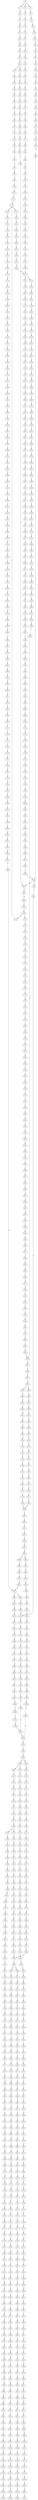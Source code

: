 strict digraph  {
	S0 -> S1 [ label = T ];
	S0 -> S2 [ label = C ];
	S0 -> S3 [ label = G ];
	S1 -> S4 [ label = G ];
	S2 -> S5 [ label = G ];
	S3 -> S6 [ label = G ];
	S4 -> S7 [ label = C ];
	S5 -> S8 [ label = C ];
	S6 -> S9 [ label = C ];
	S7 -> S10 [ label = G ];
	S8 -> S11 [ label = G ];
	S9 -> S12 [ label = T ];
	S10 -> S13 [ label = T ];
	S11 -> S14 [ label = T ];
	S12 -> S15 [ label = T ];
	S13 -> S16 [ label = C ];
	S14 -> S17 [ label = C ];
	S15 -> S18 [ label = C ];
	S16 -> S19 [ label = G ];
	S17 -> S20 [ label = G ];
	S18 -> S21 [ label = G ];
	S19 -> S22 [ label = A ];
	S20 -> S23 [ label = T ];
	S21 -> S24 [ label = A ];
	S22 -> S25 [ label = A ];
	S23 -> S26 [ label = G ];
	S24 -> S27 [ label = A ];
	S25 -> S28 [ label = C ];
	S26 -> S29 [ label = C ];
	S27 -> S30 [ label = C ];
	S28 -> S31 [ label = C ];
	S28 -> S32 [ label = A ];
	S29 -> S33 [ label = A ];
	S30 -> S34 [ label = A ];
	S31 -> S35 [ label = T ];
	S32 -> S36 [ label = C ];
	S33 -> S37 [ label = T ];
	S34 -> S38 [ label = C ];
	S35 -> S39 [ label = T ];
	S36 -> S40 [ label = C ];
	S37 -> S41 [ label = C ];
	S38 -> S42 [ label = G ];
	S39 -> S43 [ label = C ];
	S40 -> S44 [ label = C ];
	S41 -> S45 [ label = C ];
	S42 -> S46 [ label = C ];
	S43 -> S47 [ label = G ];
	S44 -> S48 [ label = G ];
	S45 -> S49 [ label = G ];
	S46 -> S50 [ label = G ];
	S47 -> S51 [ label = T ];
	S48 -> S52 [ label = T ];
	S49 -> S53 [ label = C ];
	S50 -> S54 [ label = C ];
	S51 -> S55 [ label = A ];
	S52 -> S56 [ label = A ];
	S53 -> S57 [ label = A ];
	S54 -> S58 [ label = A ];
	S55 -> S59 [ label = C ];
	S56 -> S60 [ label = C ];
	S57 -> S61 [ label = C ];
	S58 -> S62 [ label = C ];
	S59 -> S63 [ label = T ];
	S60 -> S64 [ label = G ];
	S61 -> S65 [ label = G ];
	S62 -> S66 [ label = G ];
	S63 -> S67 [ label = T ];
	S64 -> S68 [ label = T ];
	S65 -> S69 [ label = T ];
	S66 -> S70 [ label = T ];
	S67 -> S71 [ label = C ];
	S68 -> S72 [ label = C ];
	S69 -> S73 [ label = C ];
	S70 -> S74 [ label = C ];
	S71 -> S75 [ label = A ];
	S72 -> S76 [ label = C ];
	S73 -> S77 [ label = G ];
	S74 -> S78 [ label = C ];
	S75 -> S79 [ label = A ];
	S76 -> S80 [ label = A ];
	S77 -> S81 [ label = A ];
	S78 -> S82 [ label = A ];
	S79 -> S83 [ label = G ];
	S80 -> S84 [ label = G ];
	S81 -> S85 [ label = G ];
	S82 -> S86 [ label = G ];
	S83 -> S87 [ label = C ];
	S84 -> S88 [ label = C ];
	S85 -> S89 [ label = C ];
	S86 -> S90 [ label = C ];
	S87 -> S91 [ label = G ];
	S88 -> S92 [ label = G ];
	S89 -> S93 [ label = G ];
	S90 -> S94 [ label = T ];
	S90 -> S92 [ label = G ];
	S91 -> S95 [ label = A ];
	S92 -> S96 [ label = A ];
	S93 -> S97 [ label = A ];
	S94 -> S98 [ label = T ];
	S95 -> S99 [ label = G ];
	S96 -> S100 [ label = G ];
	S97 -> S101 [ label = G ];
	S98 -> S102 [ label = C ];
	S99 -> S103 [ label = T ];
	S100 -> S104 [ label = T ];
	S101 -> S105 [ label = T ];
	S102 -> S106 [ label = A ];
	S103 -> S107 [ label = C ];
	S104 -> S108 [ label = C ];
	S105 -> S109 [ label = C ];
	S106 -> S110 [ label = C ];
	S107 -> S111 [ label = C ];
	S108 -> S112 [ label = C ];
	S108 -> S113 [ label = T ];
	S109 -> S114 [ label = G ];
	S110 -> S115 [ label = G ];
	S111 -> S116 [ label = C ];
	S112 -> S116 [ label = C ];
	S113 -> S117 [ label = C ];
	S114 -> S118 [ label = A ];
	S115 -> S119 [ label = C ];
	S116 -> S120 [ label = T ];
	S116 -> S121 [ label = G ];
	S117 -> S122 [ label = G ];
	S118 -> S123 [ label = A ];
	S119 -> S124 [ label = C ];
	S120 -> S125 [ label = C ];
	S121 -> S126 [ label = C ];
	S122 -> S127 [ label = T ];
	S123 -> S128 [ label = C ];
	S124 -> S129 [ label = C ];
	S125 -> S130 [ label = C ];
	S126 -> S131 [ label = C ];
	S127 -> S132 [ label = C ];
	S128 -> S133 [ label = C ];
	S129 -> S134 [ label = T ];
	S130 -> S135 [ label = G ];
	S131 -> S136 [ label = T ];
	S132 -> S137 [ label = T ];
	S133 -> S138 [ label = T ];
	S134 -> S139 [ label = T ];
	S135 -> S140 [ label = G ];
	S136 -> S141 [ label = G ];
	S137 -> S142 [ label = G ];
	S138 -> S143 [ label = G ];
	S139 -> S144 [ label = C ];
	S140 -> S145 [ label = T ];
	S141 -> S146 [ label = T ];
	S142 -> S147 [ label = T ];
	S143 -> S148 [ label = T ];
	S144 -> S149 [ label = A ];
	S145 -> S150 [ label = C ];
	S146 -> S151 [ label = C ];
	S147 -> S152 [ label = T ];
	S148 -> S153 [ label = C ];
	S149 -> S154 [ label = T ];
	S150 -> S155 [ label = T ];
	S151 -> S156 [ label = G ];
	S152 -> S157 [ label = C ];
	S153 -> S158 [ label = G ];
	S154 -> S159 [ label = C ];
	S155 -> S160 [ label = G ];
	S156 -> S161 [ label = C ];
	S157 -> S162 [ label = C ];
	S158 -> S163 [ label = C ];
	S159 -> S164 [ label = C ];
	S160 -> S165 [ label = G ];
	S161 -> S166 [ label = G ];
	S162 -> S167 [ label = G ];
	S163 -> S168 [ label = G ];
	S164 -> S169 [ label = A ];
	S165 -> S170 [ label = A ];
	S166 -> S171 [ label = C ];
	S167 -> S172 [ label = T ];
	S168 -> S171 [ label = C ];
	S169 -> S173 [ label = G ];
	S170 -> S174 [ label = G ];
	S171 -> S175 [ label = G ];
	S171 -> S176 [ label = A ];
	S172 -> S177 [ label = G ];
	S173 -> S178 [ label = A ];
	S174 -> S179 [ label = G ];
	S175 -> S180 [ label = A ];
	S176 -> S181 [ label = A ];
	S177 -> S182 [ label = G ];
	S178 -> S183 [ label = A ];
	S179 -> S184 [ label = G ];
	S180 -> S185 [ label = G ];
	S181 -> S186 [ label = C ];
	S182 -> S187 [ label = C ];
	S183 -> S188 [ label = C ];
	S184 -> S189 [ label = T ];
	S185 -> S190 [ label = C ];
	S186 -> S191 [ label = C ];
	S187 -> S192 [ label = C ];
	S188 -> S193 [ label = C ];
	S189 -> S194 [ label = G ];
	S190 -> S195 [ label = A ];
	S191 -> S196 [ label = C ];
	S192 -> S197 [ label = C ];
	S193 -> S198 [ label = A ];
	S193 -> S199 [ label = G ];
	S194 -> S200 [ label = T ];
	S195 -> S201 [ label = G ];
	S196 -> S202 [ label = G ];
	S197 -> S203 [ label = G ];
	S198 -> S204 [ label = G ];
	S198 -> S205 [ label = C ];
	S199 -> S206 [ label = G ];
	S200 -> S207 [ label = T ];
	S201 -> S208 [ label = T ];
	S202 -> S209 [ label = T ];
	S203 -> S210 [ label = T ];
	S204 -> S211 [ label = A ];
	S205 -> S212 [ label = C ];
	S206 -> S213 [ label = A ];
	S207 -> S214 [ label = C ];
	S208 -> S215 [ label = G ];
	S209 -> S216 [ label = A ];
	S210 -> S217 [ label = C ];
	S211 -> S218 [ label = C ];
	S212 -> S219 [ label = A ];
	S213 -> S220 [ label = C ];
	S214 -> S221 [ label = C ];
	S215 -> S222 [ label = C ];
	S216 -> S223 [ label = C ];
	S217 -> S224 [ label = C ];
	S218 -> S225 [ label = T ];
	S219 -> S226 [ label = C ];
	S220 -> S227 [ label = G ];
	S221 -> S228 [ label = A ];
	S222 -> S229 [ label = A ];
	S223 -> S230 [ label = A ];
	S224 -> S231 [ label = A ];
	S225 -> S232 [ label = C ];
	S226 -> S233 [ label = C ];
	S227 -> S234 [ label = C ];
	S228 -> S235 [ label = G ];
	S229 -> S236 [ label = A ];
	S230 -> S237 [ label = G ];
	S231 -> S238 [ label = G ];
	S232 -> S239 [ label = C ];
	S233 -> S240 [ label = C ];
	S234 -> S241 [ label = C ];
	S235 -> S242 [ label = C ];
	S236 -> S243 [ label = C ];
	S237 -> S244 [ label = C ];
	S238 -> S245 [ label = T ];
	S239 -> S246 [ label = C ];
	S240 -> S247 [ label = C ];
	S241 -> S248 [ label = C ];
	S242 -> S249 [ label = A ];
	S243 -> S250 [ label = A ];
	S244 -> S251 [ label = A ];
	S245 -> S252 [ label = A ];
	S246 -> S253 [ label = A ];
	S247 -> S254 [ label = T ];
	S248 -> S255 [ label = A ];
	S249 -> S256 [ label = G ];
	S250 -> S257 [ label = G ];
	S251 -> S258 [ label = G ];
	S252 -> S259 [ label = G ];
	S253 -> S260 [ label = T ];
	S254 -> S261 [ label = T ];
	S255 -> S262 [ label = T ];
	S256 -> S263 [ label = A ];
	S257 -> S264 [ label = C ];
	S258 -> S265 [ label = G ];
	S259 -> S266 [ label = C ];
	S260 -> S267 [ label = C ];
	S261 -> S268 [ label = C ];
	S262 -> S269 [ label = C ];
	S263 -> S270 [ label = T ];
	S264 -> S271 [ label = T ];
	S265 -> S272 [ label = T ];
	S266 -> S273 [ label = T ];
	S267 -> S274 [ label = T ];
	S268 -> S275 [ label = C ];
	S268 -> S276 [ label = G ];
	S269 -> S277 [ label = G ];
	S270 -> S278 [ label = A ];
	S271 -> S279 [ label = A ];
	S272 -> S280 [ label = G ];
	S273 -> S281 [ label = C ];
	S274 -> S282 [ label = G ];
	S275 -> S283 [ label = T ];
	S276 -> S284 [ label = A ];
	S277 -> S285 [ label = T ];
	S278 -> S286 [ label = A ];
	S279 -> S287 [ label = C ];
	S280 -> S288 [ label = C ];
	S281 -> S289 [ label = C ];
	S282 -> S290 [ label = C ];
	S283 -> S291 [ label = G ];
	S284 -> S292 [ label = T ];
	S285 -> S293 [ label = C ];
	S286 -> S294 [ label = A ];
	S287 -> S295 [ label = G ];
	S288 -> S296 [ label = A ];
	S289 -> S297 [ label = A ];
	S290 -> S298 [ label = C ];
	S291 -> S299 [ label = T ];
	S292 -> S300 [ label = C ];
	S293 -> S301 [ label = C ];
	S294 -> S302 [ label = A ];
	S295 -> S303 [ label = A ];
	S296 -> S304 [ label = C ];
	S297 -> S305 [ label = C ];
	S298 -> S306 [ label = A ];
	S299 -> S307 [ label = C ];
	S300 -> S308 [ label = G ];
	S301 -> S309 [ label = T ];
	S302 -> S310 [ label = A ];
	S303 -> S311 [ label = G ];
	S304 -> S312 [ label = G ];
	S305 -> S313 [ label = C ];
	S306 -> S314 [ label = G ];
	S307 -> S315 [ label = C ];
	S308 -> S316 [ label = T ];
	S309 -> S317 [ label = C ];
	S310 -> S318 [ label = C ];
	S311 -> S319 [ label = A ];
	S312 -> S320 [ label = C ];
	S313 -> S321 [ label = G ];
	S314 -> S322 [ label = T ];
	S315 -> S323 [ label = T ];
	S316 -> S324 [ label = T ];
	S317 -> S325 [ label = T ];
	S318 -> S326 [ label = T ];
	S319 -> S327 [ label = A ];
	S320 -> S328 [ label = G ];
	S321 -> S329 [ label = G ];
	S322 -> S330 [ label = C ];
	S323 -> S331 [ label = T ];
	S324 -> S332 [ label = T ];
	S325 -> S333 [ label = T ];
	S326 -> S334 [ label = T ];
	S327 -> S335 [ label = C ];
	S328 -> S336 [ label = G ];
	S329 -> S337 [ label = A ];
	S330 -> S338 [ label = G ];
	S331 -> S339 [ label = G ];
	S332 -> S340 [ label = G ];
	S333 -> S341 [ label = C ];
	S334 -> S342 [ label = T ];
	S335 -> S343 [ label = T ];
	S336 -> S344 [ label = T ];
	S337 -> S345 [ label = C ];
	S338 -> S346 [ label = T ];
	S339 -> S347 [ label = T ];
	S340 -> S348 [ label = T ];
	S341 -> S349 [ label = T ];
	S342 -> S350 [ label = G ];
	S343 -> S351 [ label = G ];
	S344 -> S352 [ label = G ];
	S345 -> S353 [ label = G ];
	S346 -> S354 [ label = A ];
	S347 -> S355 [ label = A ];
	S348 -> S356 [ label = A ];
	S349 -> S357 [ label = C ];
	S350 -> S358 [ label = C ];
	S351 -> S359 [ label = G ];
	S352 -> S360 [ label = C ];
	S353 -> S361 [ label = T ];
	S354 -> S362 [ label = A ];
	S355 -> S363 [ label = G ];
	S356 -> S364 [ label = G ];
	S357 -> S365 [ label = G ];
	S358 -> S366 [ label = C ];
	S359 -> S367 [ label = C ];
	S360 -> S368 [ label = C ];
	S361 -> S369 [ label = C ];
	S362 -> S370 [ label = G ];
	S363 -> S371 [ label = G ];
	S364 -> S372 [ label = G ];
	S365 -> S373 [ label = G ];
	S366 -> S374 [ label = G ];
	S367 -> S375 [ label = G ];
	S368 -> S376 [ label = G ];
	S369 -> S377 [ label = G ];
	S370 -> S378 [ label = A ];
	S371 -> S379 [ label = A ];
	S372 -> S380 [ label = A ];
	S373 -> S381 [ label = A ];
	S374 -> S382 [ label = T ];
	S375 -> S383 [ label = C ];
	S376 -> S384 [ label = C ];
	S377 -> S385 [ label = T ];
	S378 -> S386 [ label = C ];
	S379 -> S387 [ label = G ];
	S380 -> S388 [ label = A ];
	S381 -> S389 [ label = G ];
	S382 -> S390 [ label = A ];
	S383 -> S391 [ label = A ];
	S384 -> S392 [ label = A ];
	S385 -> S393 [ label = G ];
	S386 -> S394 [ label = G ];
	S387 -> S395 [ label = A ];
	S388 -> S396 [ label = A ];
	S389 -> S397 [ label = A ];
	S390 -> S398 [ label = G ];
	S391 -> S399 [ label = G ];
	S392 -> S400 [ label = A ];
	S393 -> S401 [ label = A ];
	S394 -> S402 [ label = G ];
	S395 -> S403 [ label = G ];
	S396 -> S404 [ label = G ];
	S397 -> S405 [ label = G ];
	S398 -> S406 [ label = C ];
	S399 -> S407 [ label = C ];
	S400 -> S408 [ label = C ];
	S401 -> S409 [ label = C ];
	S402 -> S410 [ label = C ];
	S403 -> S411 [ label = G ];
	S404 -> S412 [ label = G ];
	S405 -> S413 [ label = G ];
	S406 -> S414 [ label = C ];
	S407 -> S415 [ label = G ];
	S408 -> S416 [ label = C ];
	S409 -> S417 [ label = C ];
	S410 -> S418 [ label = T ];
	S411 -> S419 [ label = T ];
	S412 -> S420 [ label = T ];
	S413 -> S421 [ label = T ];
	S414 -> S422 [ label = G ];
	S415 -> S423 [ label = G ];
	S416 -> S424 [ label = A ];
	S417 -> S425 [ label = G ];
	S418 -> S426 [ label = C ];
	S419 -> S427 [ label = C ];
	S420 -> S428 [ label = C ];
	S421 -> S429 [ label = C ];
	S422 -> S430 [ label = G ];
	S423 -> S431 [ label = G ];
	S424 -> S432 [ label = G ];
	S425 -> S433 [ label = G ];
	S426 -> S434 [ label = T ];
	S427 -> S435 [ label = C ];
	S428 -> S436 [ label = C ];
	S429 -> S435 [ label = C ];
	S430 -> S437 [ label = T ];
	S431 -> S438 [ label = T ];
	S432 -> S439 [ label = T ];
	S433 -> S440 [ label = T ];
	S434 -> S441 [ label = C ];
	S435 -> S442 [ label = C ];
	S436 -> S443 [ label = C ];
	S437 -> S444 [ label = G ];
	S438 -> S445 [ label = G ];
	S439 -> S446 [ label = C ];
	S440 -> S447 [ label = C ];
	S441 -> S448 [ label = G ];
	S442 -> S449 [ label = A ];
	S442 -> S450 [ label = G ];
	S443 -> S451 [ label = G ];
	S444 -> S452 [ label = A ];
	S445 -> S453 [ label = C ];
	S446 -> S454 [ label = G ];
	S447 -> S455 [ label = G ];
	S448 -> S456 [ label = A ];
	S449 -> S457 [ label = G ];
	S450 -> S458 [ label = G ];
	S451 -> S459 [ label = A ];
	S452 -> S460 [ label = C ];
	S453 -> S461 [ label = C ];
	S454 -> S462 [ label = C ];
	S455 -> S463 [ label = C ];
	S456 -> S464 [ label = A ];
	S457 -> S465 [ label = A ];
	S458 -> S466 [ label = A ];
	S459 -> S467 [ label = A ];
	S460 -> S468 [ label = G ];
	S461 -> S469 [ label = G ];
	S462 -> S470 [ label = G ];
	S463 -> S471 [ label = G ];
	S464 -> S472 [ label = G ];
	S465 -> S473 [ label = G ];
	S466 -> S474 [ label = G ];
	S467 -> S475 [ label = G ];
	S468 -> S476 [ label = T ];
	S469 -> S477 [ label = C ];
	S470 -> S478 [ label = C ];
	S471 -> S479 [ label = T ];
	S472 -> S480 [ label = T ];
	S473 -> S481 [ label = C ];
	S474 -> S482 [ label = G ];
	S475 -> S483 [ label = T ];
	S476 -> S484 [ label = G ];
	S477 -> S485 [ label = C ];
	S478 -> S486 [ label = A ];
	S479 -> S487 [ label = A ];
	S480 -> S488 [ label = C ];
	S481 -> S489 [ label = C ];
	S482 -> S490 [ label = C ];
	S483 -> S491 [ label = C ];
	S484 -> S492 [ label = G ];
	S485 -> S493 [ label = G ];
	S486 -> S494 [ label = G ];
	S487 -> S495 [ label = G ];
	S488 -> S496 [ label = G ];
	S489 -> S497 [ label = A ];
	S490 -> S498 [ label = G ];
	S491 -> S499 [ label = G ];
	S492 -> S500 [ label = G ];
	S493 -> S501 [ label = G ];
	S494 -> S502 [ label = C ];
	S495 -> S503 [ label = C ];
	S496 -> S504 [ label = C ];
	S497 -> S505 [ label = C ];
	S498 -> S506 [ label = T ];
	S499 -> S507 [ label = A ];
	S500 -> S508 [ label = T ];
	S501 -> S509 [ label = T ];
	S502 -> S510 [ label = C ];
	S503 -> S511 [ label = C ];
	S504 -> S512 [ label = G ];
	S505 -> S513 [ label = G ];
	S506 -> S514 [ label = G ];
	S507 -> S515 [ label = G ];
	S508 -> S516 [ label = A ];
	S509 -> S517 [ label = G ];
	S510 -> S518 [ label = G ];
	S511 -> S519 [ label = G ];
	S512 -> S520 [ label = G ];
	S513 -> S521 [ label = G ];
	S514 -> S522 [ label = G ];
	S515 -> S523 [ label = G ];
	S516 -> S524 [ label = C ];
	S517 -> S525 [ label = G ];
	S518 -> S526 [ label = G ];
	S519 -> S527 [ label = C ];
	S520 -> S528 [ label = C ];
	S521 -> S529 [ label = T ];
	S522 -> S530 [ label = T ];
	S523 -> S531 [ label = T ];
	S524 -> S532 [ label = T ];
	S525 -> S533 [ label = T ];
	S526 -> S534 [ label = T ];
	S527 -> S535 [ label = T ];
	S528 -> S536 [ label = T ];
	S529 -> S537 [ label = T ];
	S530 -> S538 [ label = A ];
	S531 -> S539 [ label = A ];
	S532 -> S540 [ label = A ];
	S533 -> S541 [ label = G ];
	S534 -> S542 [ label = G ];
	S535 -> S543 [ label = G ];
	S536 -> S544 [ label = A ];
	S537 -> S545 [ label = A ];
	S538 -> S546 [ label = T ];
	S539 -> S547 [ label = T ];
	S540 -> S548 [ label = T ];
	S541 -> S549 [ label = G ];
	S542 -> S550 [ label = G ];
	S543 -> S551 [ label = G ];
	S544 -> S552 [ label = T ];
	S545 -> S553 [ label = C ];
	S546 -> S554 [ label = G ];
	S547 -> S555 [ label = A ];
	S548 -> S556 [ label = T ];
	S549 -> S557 [ label = A ];
	S550 -> S558 [ label = A ];
	S551 -> S559 [ label = A ];
	S552 -> S560 [ label = A ];
	S553 -> S561 [ label = T ];
	S554 -> S562 [ label = A ];
	S555 -> S563 [ label = A ];
	S556 -> S564 [ label = G ];
	S557 -> S565 [ label = A ];
	S558 -> S566 [ label = A ];
	S559 -> S567 [ label = A ];
	S560 -> S568 [ label = G ];
	S561 -> S569 [ label = G ];
	S562 -> S570 [ label = G ];
	S563 -> S571 [ label = G ];
	S564 -> S572 [ label = G ];
	S565 -> S573 [ label = C ];
	S566 -> S574 [ label = G ];
	S567 -> S575 [ label = G ];
	S568 -> S576 [ label = T ];
	S569 -> S577 [ label = C ];
	S570 -> S578 [ label = C ];
	S571 -> S579 [ label = T ];
	S572 -> S580 [ label = A ];
	S573 -> S581 [ label = C ];
	S574 -> S582 [ label = A ];
	S575 -> S583 [ label = A ];
	S576 -> S584 [ label = A ];
	S577 -> S585 [ label = A ];
	S578 -> S586 [ label = G ];
	S579 -> S587 [ label = C ];
	S580 -> S588 [ label = A ];
	S581 -> S589 [ label = T ];
	S582 -> S590 [ label = A ];
	S583 -> S591 [ label = A ];
	S584 -> S592 [ label = G ];
	S585 -> S593 [ label = G ];
	S586 -> S594 [ label = G ];
	S587 -> S595 [ label = G ];
	S588 -> S596 [ label = C ];
	S589 -> S597 [ label = C ];
	S590 -> S598 [ label = C ];
	S591 -> S599 [ label = C ];
	S592 -> S600 [ label = C ];
	S593 -> S601 [ label = A ];
	S594 -> S602 [ label = T ];
	S595 -> S603 [ label = T ];
	S596 -> S604 [ label = G ];
	S597 -> S605 [ label = G ];
	S598 -> S606 [ label = G ];
	S599 -> S606 [ label = G ];
	S600 -> S607 [ label = C ];
	S601 -> S608 [ label = C ];
	S602 -> S609 [ label = C ];
	S603 -> S610 [ label = G ];
	S604 -> S611 [ label = G ];
	S605 -> S612 [ label = G ];
	S606 -> S613 [ label = G ];
	S607 -> S614 [ label = G ];
	S608 -> S615 [ label = G ];
	S609 -> S616 [ label = G ];
	S610 -> S617 [ label = G ];
	S611 -> S618 [ label = T ];
	S612 -> S619 [ label = C ];
	S613 -> S620 [ label = C ];
	S614 -> S621 [ label = A ];
	S615 -> S622 [ label = G ];
	S616 -> S623 [ label = C ];
	S617 -> S624 [ label = T ];
	S618 -> S625 [ label = A ];
	S619 -> S626 [ label = A ];
	S620 -> S627 [ label = A ];
	S621 -> S628 [ label = A ];
	S622 -> S629 [ label = A ];
	S623 -> S630 [ label = A ];
	S624 -> S631 [ label = A ];
	S625 -> S632 [ label = C ];
	S626 -> S633 [ label = C ];
	S627 -> S634 [ label = C ];
	S628 -> S635 [ label = A ];
	S629 -> S636 [ label = C ];
	S630 -> S637 [ label = C ];
	S631 -> S638 [ label = C ];
	S632 -> S639 [ label = G ];
	S633 -> S640 [ label = G ];
	S634 -> S641 [ label = C ];
	S634 -> S642 [ label = T ];
	S635 -> S643 [ label = C ];
	S636 -> S644 [ label = A ];
	S637 -> S645 [ label = G ];
	S638 -> S646 [ label = C ];
	S639 -> S647 [ label = A ];
	S640 -> S648 [ label = C ];
	S641 -> S649 [ label = G ];
	S642 -> S650 [ label = G ];
	S643 -> S651 [ label = C ];
	S644 -> S652 [ label = C ];
	S645 -> S653 [ label = C ];
	S646 -> S654 [ label = G ];
	S647 -> S655 [ label = A ];
	S648 -> S656 [ label = G ];
	S649 -> S657 [ label = G ];
	S650 -> S658 [ label = G ];
	S651 -> S659 [ label = C ];
	S652 -> S660 [ label = A ];
	S653 -> S661 [ label = G ];
	S654 -> S662 [ label = G ];
	S655 -> S663 [ label = G ];
	S656 -> S664 [ label = C ];
	S657 -> S665 [ label = G ];
	S658 -> S666 [ label = G ];
	S659 -> S667 [ label = C ];
	S660 -> S668 [ label = C ];
	S661 -> S669 [ label = C ];
	S662 -> S670 [ label = T ];
	S663 -> S671 [ label = A ];
	S664 -> S672 [ label = G ];
	S665 -> S673 [ label = A ];
	S666 -> S674 [ label = A ];
	S667 -> S675 [ label = G ];
	S668 -> S676 [ label = C ];
	S669 -> S677 [ label = G ];
	S670 -> S678 [ label = G ];
	S671 -> S679 [ label = A ];
	S672 -> S680 [ label = C ];
	S673 -> S681 [ label = A ];
	S674 -> S682 [ label = A ];
	S675 -> S683 [ label = A ];
	S676 -> S684 [ label = T ];
	S677 -> S685 [ label = G ];
	S678 -> S686 [ label = G ];
	S679 -> S687 [ label = G ];
	S680 -> S688 [ label = G ];
	S681 -> S689 [ label = T ];
	S682 -> S690 [ label = C ];
	S683 -> S691 [ label = C ];
	S684 -> S692 [ label = C ];
	S685 -> S693 [ label = C ];
	S686 -> S694 [ label = T ];
	S687 -> S695 [ label = T ];
	S688 -> S696 [ label = T ];
	S689 -> S697 [ label = T ];
	S690 -> S698 [ label = T ];
	S691 -> S699 [ label = T ];
	S692 -> S700 [ label = T ];
	S693 -> S701 [ label = T ];
	S694 -> S702 [ label = T ];
	S695 -> S703 [ label = G ];
	S696 -> S704 [ label = C ];
	S697 -> S705 [ label = G ];
	S698 -> S706 [ label = G ];
	S699 -> S707 [ label = A ];
	S700 -> S708 [ label = A ];
	S701 -> S709 [ label = G ];
	S702 -> S710 [ label = A ];
	S703 -> S711 [ label = T ];
	S704 -> S712 [ label = G ];
	S705 -> S713 [ label = A ];
	S706 -> S714 [ label = G ];
	S707 -> S715 [ label = G ];
	S708 -> S716 [ label = G ];
	S709 -> S717 [ label = G ];
	S710 -> S718 [ label = G ];
	S711 -> S719 [ label = C ];
	S712 -> S720 [ label = A ];
	S713 -> S721 [ label = A ];
	S714 -> S722 [ label = A ];
	S715 -> S723 [ label = A ];
	S716 -> S724 [ label = A ];
	S717 -> S725 [ label = A ];
	S718 -> S726 [ label = A ];
	S719 -> S727 [ label = C ];
	S720 -> S728 [ label = C ];
	S721 -> S729 [ label = C ];
	S722 -> S730 [ label = C ];
	S723 -> S731 [ label = A ];
	S724 -> S732 [ label = A ];
	S725 -> S733 [ label = A ];
	S726 -> S734 [ label = A ];
	S727 -> S735 [ label = T ];
	S728 -> S736 [ label = G ];
	S729 -> S737 [ label = C ];
	S730 -> S738 [ label = C ];
	S731 -> S739 [ label = T ];
	S732 -> S740 [ label = C ];
	S733 -> S741 [ label = T ];
	S734 -> S742 [ label = G ];
	S735 -> S743 [ label = G ];
	S736 -> S744 [ label = C ];
	S737 -> S745 [ label = C ];
	S738 -> S746 [ label = C ];
	S739 -> S747 [ label = C ];
	S740 -> S748 [ label = G ];
	S741 -> S749 [ label = G ];
	S742 -> S750 [ label = G ];
	S743 -> S751 [ label = G ];
	S744 -> S752 [ label = G ];
	S745 -> S753 [ label = G ];
	S746 -> S754 [ label = G ];
	S747 -> S755 [ label = G ];
	S748 -> S756 [ label = A ];
	S749 -> S757 [ label = G ];
	S750 -> S758 [ label = G ];
	S751 -> S759 [ label = C ];
	S752 -> S760 [ label = C ];
	S753 -> S761 [ label = T ];
	S754 -> S762 [ label = T ];
	S755 -> S763 [ label = G ];
	S756 -> S764 [ label = G ];
	S757 -> S765 [ label = G ];
	S758 -> S766 [ label = G ];
	S759 -> S767 [ label = C ];
	S760 -> S768 [ label = C ];
	S761 -> S769 [ label = C ];
	S762 -> S770 [ label = C ];
	S763 -> S771 [ label = G ];
	S764 -> S772 [ label = G ];
	S765 -> S773 [ label = G ];
	S766 -> S774 [ label = G ];
	S767 -> S775 [ label = T ];
	S768 -> S776 [ label = T ];
	S769 -> S777 [ label = T ];
	S770 -> S778 [ label = T ];
	S771 -> S779 [ label = T ];
	S772 -> S780 [ label = T ];
	S773 -> S781 [ label = T ];
	S774 -> S782 [ label = T ];
	S775 -> S783 [ label = G ];
	S776 -> S784 [ label = C ];
	S777 -> S785 [ label = C ];
	S778 -> S786 [ label = C ];
	S779 -> S787 [ label = A ];
	S780 -> S788 [ label = G ];
	S781 -> S789 [ label = C ];
	S782 -> S790 [ label = C ];
	S783 -> S791 [ label = G ];
	S784 -> S792 [ label = G ];
	S785 -> S793 [ label = G ];
	S786 -> S793 [ label = G ];
	S787 -> S794 [ label = T ];
	S788 -> S795 [ label = T ];
	S789 -> S796 [ label = C ];
	S790 -> S797 [ label = C ];
	S791 -> S798 [ label = G ];
	S792 -> S799 [ label = G ];
	S793 -> S800 [ label = G ];
	S794 -> S801 [ label = C ];
	S795 -> S802 [ label = C ];
	S796 -> S803 [ label = G ];
	S797 -> S804 [ label = G ];
	S798 -> S805 [ label = T ];
	S799 -> S806 [ label = G ];
	S800 -> S807 [ label = C ];
	S801 -> S808 [ label = C ];
	S802 -> S809 [ label = C ];
	S803 -> S810 [ label = C ];
	S804 -> S811 [ label = T ];
	S805 -> S812 [ label = C ];
	S806 -> S813 [ label = C ];
	S807 -> S814 [ label = A ];
	S808 -> S815 [ label = C ];
	S809 -> S816 [ label = C ];
	S810 -> S817 [ label = C ];
	S811 -> S818 [ label = C ];
	S812 -> S819 [ label = C ];
	S813 -> S820 [ label = T ];
	S814 -> S821 [ label = C ];
	S815 -> S822 [ label = G ];
	S816 -> S823 [ label = T ];
	S817 -> S824 [ label = G ];
	S818 -> S825 [ label = G ];
	S819 -> S826 [ label = C ];
	S820 -> S827 [ label = C ];
	S821 -> S828 [ label = C ];
	S822 -> S829 [ label = A ];
	S823 -> S830 [ label = G ];
	S824 -> S831 [ label = G ];
	S825 -> S832 [ label = G ];
	S826 -> S833 [ label = G ];
	S827 -> S834 [ label = A ];
	S828 -> S835 [ label = G ];
	S829 -> S836 [ label = A ];
	S830 -> S837 [ label = T ];
	S831 -> S838 [ label = A ];
	S832 -> S839 [ label = A ];
	S833 -> S840 [ label = A ];
	S834 -> S841 [ label = C ];
	S835 -> S842 [ label = A ];
	S836 -> S843 [ label = A ];
	S837 -> S844 [ label = C ];
	S838 -> S845 [ label = A ];
	S839 -> S846 [ label = A ];
	S840 -> S847 [ label = G ];
	S841 -> S848 [ label = G ];
	S842 -> S849 [ label = G ];
	S842 -> S850 [ label = A ];
	S843 -> S851 [ label = G ];
	S844 -> S852 [ label = C ];
	S845 -> S853 [ label = C ];
	S846 -> S854 [ label = C ];
	S847 -> S855 [ label = T ];
	S848 -> S856 [ label = T ];
	S849 -> S857 [ label = T ];
	S850 -> S858 [ label = T ];
	S851 -> S859 [ label = T ];
	S852 -> S860 [ label = T ];
	S853 -> S861 [ label = T ];
	S854 -> S862 [ label = T ];
	S855 -> S863 [ label = C ];
	S856 -> S864 [ label = C ];
	S857 -> S865 [ label = C ];
	S858 -> S866 [ label = G ];
	S859 -> S867 [ label = G ];
	S860 -> S868 [ label = A ];
	S861 -> S869 [ label = G ];
	S862 -> S870 [ label = A ];
	S863 -> S871 [ label = C ];
	S864 -> S872 [ label = C ];
	S865 -> S873 [ label = C ];
	S866 -> S874 [ label = T ];
	S867 -> S875 [ label = T ];
	S868 -> S876 [ label = C ];
	S869 -> S877 [ label = C ];
	S870 -> S878 [ label = C ];
	S871 -> S879 [ label = A ];
	S872 -> S880 [ label = A ];
	S873 -> S881 [ label = A ];
	S874 -> S882 [ label = A ];
	S875 -> S883 [ label = C ];
	S876 -> S884 [ label = T ];
	S877 -> S885 [ label = A ];
	S878 -> S886 [ label = A ];
	S879 -> S887 [ label = G ];
	S880 -> S888 [ label = G ];
	S881 -> S887 [ label = G ];
	S882 -> S889 [ label = G ];
	S883 -> S890 [ label = G ];
	S884 -> S891 [ label = A ];
	S885 -> S892 [ label = A ];
	S886 -> S893 [ label = A ];
	S887 -> S894 [ label = T ];
	S887 -> S895 [ label = C ];
	S888 -> S90 [ label = C ];
	S889 -> S896 [ label = T ];
	S890 -> S897 [ label = T ];
	S891 -> S898 [ label = C ];
	S892 -> S899 [ label = C ];
	S893 -> S900 [ label = C ];
	S894 -> S901 [ label = A ];
	S895 -> S902 [ label = T ];
	S896 -> S903 [ label = T ];
	S897 -> S904 [ label = C ];
	S898 -> S905 [ label = C ];
	S899 -> S906 [ label = C ];
	S900 -> S907 [ label = G ];
	S901 -> S908 [ label = G ];
	S902 -> S909 [ label = T ];
	S903 -> S910 [ label = T ];
	S904 -> S911 [ label = G ];
	S905 -> S912 [ label = A ];
	S906 -> S913 [ label = A ];
	S907 -> S914 [ label = A ];
	S908 -> S915 [ label = G ];
	S909 -> S102 [ label = C ];
	S910 -> S916 [ label = C ];
	S911 -> S917 [ label = G ];
	S912 -> S918 [ label = G ];
	S913 -> S919 [ label = G ];
	S914 -> S920 [ label = A ];
	S915 -> S921 [ label = G ];
	S916 -> S922 [ label = A ];
	S917 -> S923 [ label = A ];
	S918 -> S924 [ label = G ];
	S919 -> S925 [ label = A ];
	S920 -> S926 [ label = A ];
	S921 -> S927 [ label = T ];
	S922 -> S928 [ label = C ];
	S923 -> S929 [ label = A ];
	S924 -> S930 [ label = A ];
	S925 -> S931 [ label = A ];
	S926 -> S932 [ label = A ];
	S927 -> S933 [ label = C ];
	S928 -> S934 [ label = T ];
	S929 -> S935 [ label = C ];
	S930 -> S936 [ label = G ];
	S931 -> S937 [ label = C ];
	S932 -> S938 [ label = C ];
	S933 -> S939 [ label = A ];
	S934 -> S940 [ label = C ];
	S935 -> S941 [ label = A ];
	S936 -> S942 [ label = A ];
	S937 -> S943 [ label = A ];
	S938 -> S944 [ label = A ];
	S939 -> S945 [ label = C ];
	S940 -> S946 [ label = C ];
	S941 -> S947 [ label = G ];
	S942 -> S948 [ label = G ];
	S943 -> S949 [ label = G ];
	S944 -> S950 [ label = G ];
	S945 -> S951 [ label = T ];
	S946 -> S952 [ label = T ];
	S947 -> S953 [ label = G ];
	S948 -> S954 [ label = T ];
	S949 -> S955 [ label = C ];
	S950 -> S956 [ label = A ];
	S951 -> S957 [ label = C ];
	S952 -> S958 [ label = T ];
	S953 -> S959 [ label = A ];
	S954 -> S960 [ label = C ];
	S955 -> S961 [ label = C ];
	S956 -> S962 [ label = A ];
	S957 -> S963 [ label = G ];
	S958 -> S964 [ label = T ];
	S959 -> S965 [ label = A ];
	S960 -> S966 [ label = A ];
	S961 -> S967 [ label = G ];
	S962 -> S968 [ label = G ];
	S963 -> S969 [ label = C ];
	S964 -> S970 [ label = C ];
	S965 -> S971 [ label = T ];
	S966 -> S972 [ label = G ];
	S967 -> S973 [ label = T ];
	S968 -> S974 [ label = G ];
	S969 -> S975 [ label = T ];
	S970 -> S976 [ label = A ];
	S971 -> S977 [ label = A ];
	S972 -> S978 [ label = G ];
	S973 -> S979 [ label = C ];
	S974 -> S980 [ label = G ];
	S975 -> S981 [ label = T ];
	S976 -> S982 [ label = T ];
	S977 -> S983 [ label = G ];
	S978 -> S984 [ label = A ];
	S979 -> S985 [ label = C ];
	S980 -> S986 [ label = G ];
	S981 -> S987 [ label = C ];
	S982 -> S988 [ label = C ];
	S983 -> S989 [ label = T ];
	S984 -> S990 [ label = C ];
	S985 -> S991 [ label = T ];
	S986 -> S992 [ label = T ];
	S987 -> S993 [ label = A ];
	S988 -> S994 [ label = C ];
	S989 -> S995 [ label = C ];
	S990 -> S996 [ label = C ];
	S991 -> S997 [ label = C ];
	S992 -> S998 [ label = C ];
	S993 -> S999 [ label = T ];
	S994 -> S1000 [ label = A ];
	S995 -> S1001 [ label = T ];
	S996 -> S1002 [ label = A ];
	S997 -> S1003 [ label = T ];
	S998 -> S1004 [ label = T ];
	S999 -> S1005 [ label = C ];
	S1000 -> S1006 [ label = G ];
	S1001 -> S1007 [ label = C ];
	S1002 -> S1008 [ label = G ];
	S1003 -> S1009 [ label = G ];
	S1004 -> S1010 [ label = C ];
	S1005 -> S1011 [ label = C ];
	S1006 -> S178 [ label = A ];
	S1007 -> S1012 [ label = T ];
	S1008 -> S1013 [ label = T ];
	S1009 -> S1014 [ label = T ];
	S1010 -> S1015 [ label = T ];
	S1011 -> S1016 [ label = A ];
	S1012 -> S1017 [ label = C ];
	S1013 -> S1018 [ label = C ];
	S1014 -> S1019 [ label = C ];
	S1015 -> S1020 [ label = C ];
	S1016 -> S173 [ label = G ];
	S1017 -> S1021 [ label = T ];
	S1018 -> S1022 [ label = T ];
	S1019 -> S1023 [ label = G ];
	S1020 -> S1024 [ label = G ];
	S1021 -> S1025 [ label = G ];
	S1022 -> S1026 [ label = C ];
	S1023 -> S1027 [ label = T ];
	S1024 -> S1028 [ label = T ];
	S1025 -> S1029 [ label = A ];
	S1026 -> S1030 [ label = T ];
	S1027 -> S1031 [ label = G ];
	S1028 -> S1032 [ label = G ];
	S1029 -> S1033 [ label = G ];
	S1030 -> S1034 [ label = G ];
	S1031 -> S1035 [ label = G ];
	S1032 -> S1036 [ label = G ];
	S1033 -> S1037 [ label = T ];
	S1034 -> S1038 [ label = T ];
	S1035 -> S1039 [ label = T ];
	S1036 -> S1040 [ label = T ];
	S1037 -> S1041 [ label = A ];
	S1038 -> S1042 [ label = A ];
	S1039 -> S1043 [ label = A ];
	S1040 -> S1044 [ label = A ];
}
